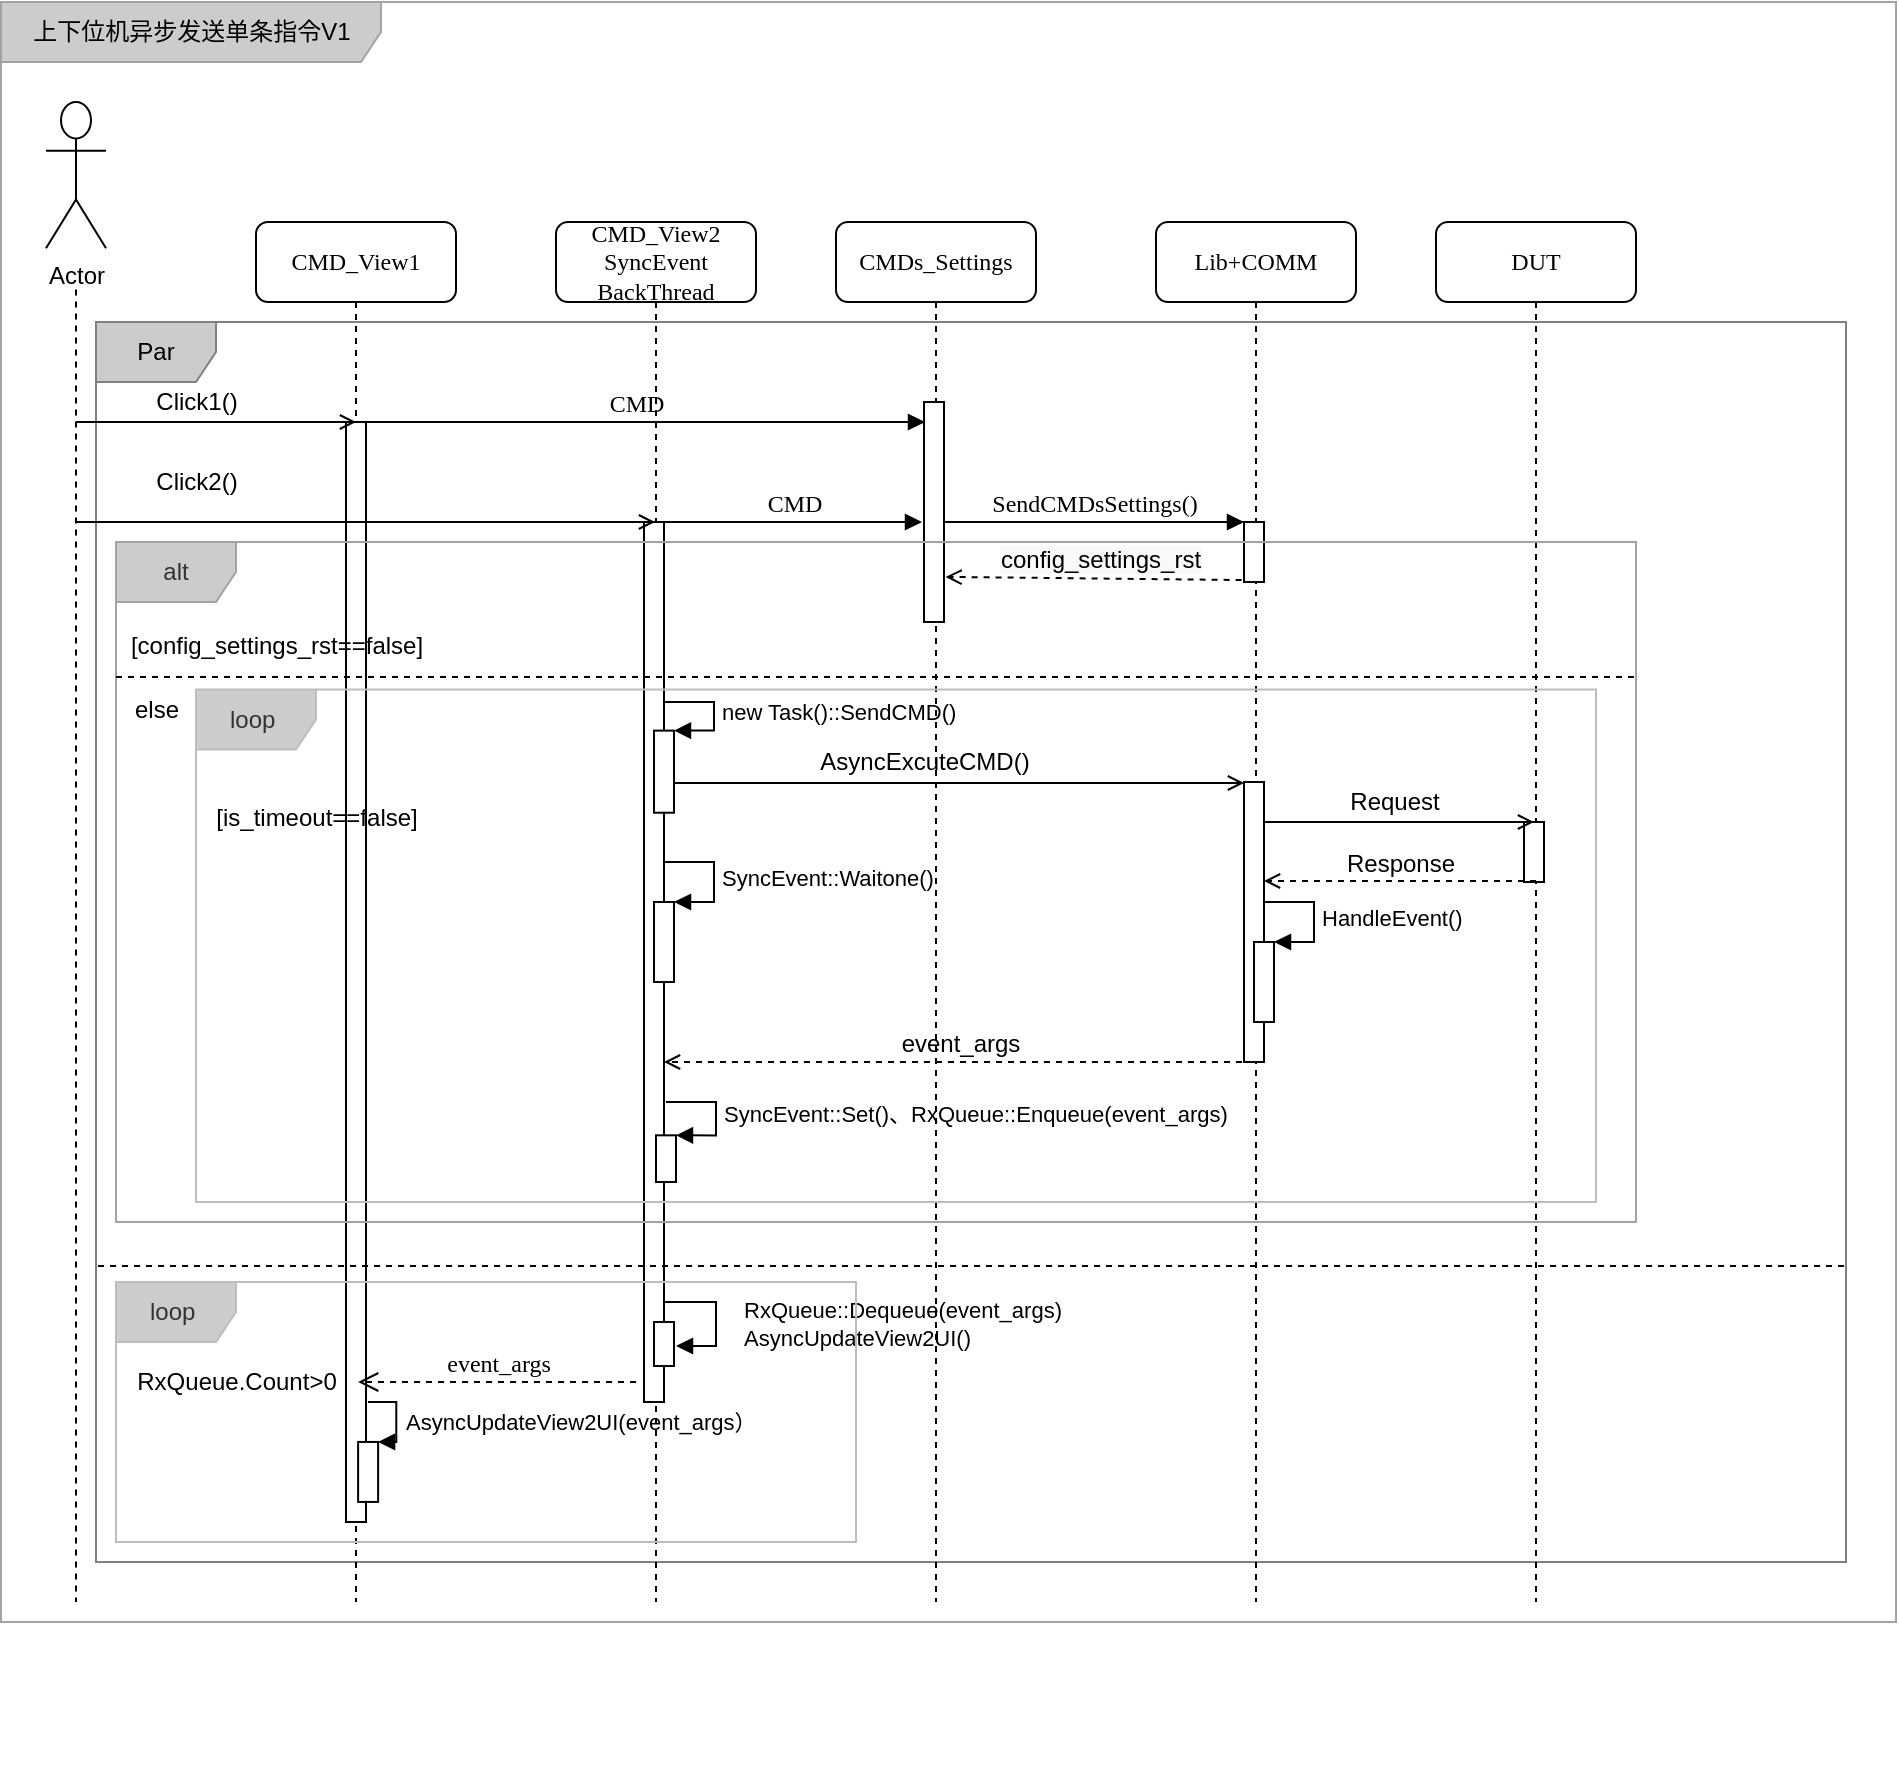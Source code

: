 <mxfile version="14.1.8" type="github" pages="2">
  <diagram name="V1" id="13e1069c-82ec-6db2-03f1-153e76fe0fe0">
    <mxGraphModel dx="1550" dy="780" grid="1" gridSize="10" guides="1" tooltips="1" connect="1" arrows="1" fold="1" page="1" pageScale="1" pageWidth="1100" pageHeight="850" background="#ffffff" math="0" shadow="0">
      <root>
        <mxCell id="0" />
        <mxCell id="1" parent="0" />
        <mxCell id="F7x9ooXwOp6gI8Cxx0m9-52" value="上下位机异步发送单条指令V1" style="shape=umlFrame;whiteSpace=wrap;html=1;strokeColor=#A3A3A3;fillColor=#CCCCCC;width=190;height=30;" vertex="1" parent="1">
          <mxGeometry x="122.5" y="10" width="947.5" height="810" as="geometry" />
        </mxCell>
        <mxCell id="F7x9ooXwOp6gI8Cxx0m9-50" value="Par" style="shape=umlFrame;whiteSpace=wrap;html=1;fillColor=#CCCCCC;strokeColor=#808080;" vertex="1" parent="1">
          <mxGeometry x="170" y="170" width="875" height="620" as="geometry" />
        </mxCell>
        <mxCell id="7baba1c4bc27f4b0-8" value="CMD_View2&lt;br&gt;SyncEvent&lt;br&gt;BackThread" style="shape=umlLifeline;perimeter=lifelinePerimeter;whiteSpace=wrap;html=1;container=1;collapsible=0;recursiveResize=0;outlineConnect=0;rounded=1;shadow=0;comic=0;labelBackgroundColor=none;strokeWidth=1;fontFamily=Verdana;fontSize=12;align=center;" parent="1" vertex="1">
          <mxGeometry x="400" y="120" width="100" height="690" as="geometry" />
        </mxCell>
        <mxCell id="7baba1c4bc27f4b0-9" value="" style="html=1;points=[];perimeter=orthogonalPerimeter;rounded=0;shadow=0;comic=0;labelBackgroundColor=none;strokeWidth=1;fontFamily=Verdana;fontSize=12;align=center;" parent="7baba1c4bc27f4b0-8" vertex="1">
          <mxGeometry x="44" y="150" width="10" height="440" as="geometry" />
        </mxCell>
        <mxCell id="2MbfEU3RP7S9F7Qg3Tcy-7" value="" style="group" vertex="1" connectable="0" parent="7baba1c4bc27f4b0-8">
          <mxGeometry x="49" y="320" width="30" height="60" as="geometry" />
        </mxCell>
        <mxCell id="2MbfEU3RP7S9F7Qg3Tcy-3" value="" style="html=1;points=[];perimeter=orthogonalPerimeter;" vertex="1" parent="2MbfEU3RP7S9F7Qg3Tcy-7">
          <mxGeometry y="20" width="10" height="40" as="geometry" />
        </mxCell>
        <mxCell id="2MbfEU3RP7S9F7Qg3Tcy-4" value="SyncEvent::Waitone()" style="edgeStyle=orthogonalEdgeStyle;html=1;align=left;spacingLeft=2;endArrow=block;rounded=0;entryX=1;entryY=0;labelBackgroundColor=none;" edge="1" parent="2MbfEU3RP7S9F7Qg3Tcy-7" target="2MbfEU3RP7S9F7Qg3Tcy-3">
          <mxGeometry relative="1" as="geometry">
            <mxPoint x="5" as="sourcePoint" />
            <Array as="points">
              <mxPoint x="30" />
            </Array>
          </mxGeometry>
        </mxCell>
        <mxCell id="F7x9ooXwOp6gI8Cxx0m9-28" value="CMD_View1" style="shape=umlLifeline;perimeter=lifelinePerimeter;whiteSpace=wrap;html=1;container=1;collapsible=0;recursiveResize=0;outlineConnect=0;rounded=1;shadow=0;comic=0;labelBackgroundColor=none;strokeWidth=1;fontFamily=Verdana;fontSize=12;align=center;" vertex="1" parent="1">
          <mxGeometry x="250" y="120" width="100" height="690" as="geometry" />
        </mxCell>
        <mxCell id="F7x9ooXwOp6gI8Cxx0m9-29" value="" style="html=1;points=[];perimeter=orthogonalPerimeter;rounded=0;shadow=0;comic=0;labelBackgroundColor=none;strokeWidth=1;fontFamily=Verdana;fontSize=12;align=center;" vertex="1" parent="F7x9ooXwOp6gI8Cxx0m9-28">
          <mxGeometry x="45" y="100" width="10" height="550" as="geometry" />
        </mxCell>
        <mxCell id="7baba1c4bc27f4b0-2" value="CMDs_Settings" style="shape=umlLifeline;perimeter=lifelinePerimeter;whiteSpace=wrap;html=1;container=1;collapsible=0;recursiveResize=0;outlineConnect=0;rounded=1;shadow=0;comic=0;labelBackgroundColor=none;strokeWidth=1;fontFamily=Verdana;fontSize=12;align=center;" parent="1" vertex="1">
          <mxGeometry x="540" y="120" width="100" height="690" as="geometry" />
        </mxCell>
        <mxCell id="7baba1c4bc27f4b0-10" value="" style="html=1;points=[];perimeter=orthogonalPerimeter;rounded=0;shadow=0;comic=0;labelBackgroundColor=none;strokeWidth=1;fontFamily=Verdana;fontSize=12;align=center;" parent="7baba1c4bc27f4b0-2" vertex="1">
          <mxGeometry x="44" y="90" width="10" height="110" as="geometry" />
        </mxCell>
        <mxCell id="7baba1c4bc27f4b0-3" value="Lib+COMM" style="shape=umlLifeline;perimeter=lifelinePerimeter;whiteSpace=wrap;html=1;container=1;collapsible=0;recursiveResize=0;outlineConnect=0;rounded=1;shadow=0;comic=0;labelBackgroundColor=none;strokeWidth=1;fontFamily=Verdana;fontSize=12;align=center;" parent="1" vertex="1">
          <mxGeometry x="700" y="120" width="100" height="690" as="geometry" />
        </mxCell>
        <mxCell id="7baba1c4bc27f4b0-13" value="" style="html=1;points=[];perimeter=orthogonalPerimeter;rounded=0;shadow=0;comic=0;labelBackgroundColor=none;strokeWidth=1;fontFamily=Verdana;fontSize=12;align=center;" parent="7baba1c4bc27f4b0-3" vertex="1">
          <mxGeometry x="44" y="150" width="10" height="30" as="geometry" />
        </mxCell>
        <mxCell id="F7x9ooXwOp6gI8Cxx0m9-3" value="" style="html=1;points=[];perimeter=orthogonalPerimeter;rounded=0;shadow=0;comic=0;labelBackgroundColor=none;strokeWidth=1;fontFamily=Verdana;fontSize=12;align=center;" vertex="1" parent="7baba1c4bc27f4b0-3">
          <mxGeometry x="44" y="280" width="10" height="140" as="geometry" />
        </mxCell>
        <mxCell id="7baba1c4bc27f4b0-4" value="DUT" style="shape=umlLifeline;perimeter=lifelinePerimeter;whiteSpace=wrap;html=1;container=1;collapsible=0;recursiveResize=0;outlineConnect=0;rounded=1;shadow=0;comic=0;labelBackgroundColor=none;strokeWidth=1;fontFamily=Verdana;fontSize=12;align=center;" parent="1" vertex="1">
          <mxGeometry x="840" y="120" width="100" height="690" as="geometry" />
        </mxCell>
        <mxCell id="7baba1c4bc27f4b0-16" value="" style="html=1;points=[];perimeter=orthogonalPerimeter;rounded=0;shadow=0;comic=0;labelBackgroundColor=none;strokeWidth=1;fontFamily=Verdana;fontSize=12;align=center;" parent="7baba1c4bc27f4b0-4" vertex="1">
          <mxGeometry x="44" y="300" width="10" height="30" as="geometry" />
        </mxCell>
        <mxCell id="7baba1c4bc27f4b0-11" value="CMD" style="html=1;verticalAlign=bottom;endArrow=block;labelBackgroundColor=none;fontFamily=Verdana;fontSize=12;edgeStyle=elbowEdgeStyle;elbow=vertical;" parent="1" source="7baba1c4bc27f4b0-9" edge="1">
          <mxGeometry relative="1" as="geometry">
            <mxPoint x="519" y="260" as="sourcePoint" />
            <mxPoint x="583" y="270" as="targetPoint" />
            <mxPoint as="offset" />
          </mxGeometry>
        </mxCell>
        <mxCell id="F7x9ooXwOp6gI8Cxx0m9-6" value="" style="endArrow=open;endFill=1;endSize=6;html=1;labelBackgroundColor=none;" edge="1" parent="1" source="F7x9ooXwOp6gI8Cxx0m9-11">
          <mxGeometry width="160" relative="1" as="geometry">
            <mxPoint x="449" y="400.5" as="sourcePoint" />
            <mxPoint x="744" y="400.5" as="targetPoint" />
            <Array as="points">
              <mxPoint x="589" y="400.5" />
            </Array>
          </mxGeometry>
        </mxCell>
        <mxCell id="F7x9ooXwOp6gI8Cxx0m9-7" value="AsyncExcuteCMD()" style="text;html=1;align=center;verticalAlign=middle;resizable=0;points=[];autosize=1;" vertex="1" parent="1">
          <mxGeometry x="524" y="380" width="120" height="20" as="geometry" />
        </mxCell>
        <mxCell id="F7x9ooXwOp6gI8Cxx0m9-31" value="CMD" style="html=1;verticalAlign=bottom;endArrow=block;labelBackgroundColor=none;fontFamily=Verdana;fontSize=12;edgeStyle=elbowEdgeStyle;elbow=vertical;" edge="1" parent="1">
          <mxGeometry relative="1" as="geometry">
            <mxPoint x="295" y="220" as="sourcePoint" />
            <mxPoint x="584.5" y="220" as="targetPoint" />
            <mxPoint as="offset" />
          </mxGeometry>
        </mxCell>
        <mxCell id="F7x9ooXwOp6gI8Cxx0m9-39" value="" style="endArrow=open;endFill=1;endSize=6;html=1;labelBackgroundColor=none;" edge="1" parent="1">
          <mxGeometry width="160" relative="1" as="geometry">
            <mxPoint x="160" y="220" as="sourcePoint" />
            <mxPoint x="300" y="220" as="targetPoint" />
          </mxGeometry>
        </mxCell>
        <mxCell id="F7x9ooXwOp6gI8Cxx0m9-40" value="Click1()" style="text;html=1;align=center;verticalAlign=middle;resizable=0;points=[];autosize=1;" vertex="1" parent="1">
          <mxGeometry x="190" y="200" width="60" height="20" as="geometry" />
        </mxCell>
        <mxCell id="F7x9ooXwOp6gI8Cxx0m9-42" value="Click2()" style="text;html=1;align=center;verticalAlign=middle;resizable=0;points=[];autosize=1;" vertex="1" parent="1">
          <mxGeometry x="190" y="240" width="60" height="20" as="geometry" />
        </mxCell>
        <mxCell id="F7x9ooXwOp6gI8Cxx0m9-41" value="" style="endArrow=open;endFill=1;endSize=6;html=1;labelBackgroundColor=none;" edge="1" parent="1" target="7baba1c4bc27f4b0-8">
          <mxGeometry width="160" relative="1" as="geometry">
            <mxPoint x="160" y="270" as="sourcePoint" />
            <mxPoint x="300" y="250" as="targetPoint" />
            <Array as="points">
              <mxPoint x="380" y="270" />
            </Array>
          </mxGeometry>
        </mxCell>
        <mxCell id="2MbfEU3RP7S9F7Qg3Tcy-8" value="" style="group" vertex="1" connectable="0" parent="1">
          <mxGeometry x="449" y="360" width="30" height="60" as="geometry" />
        </mxCell>
        <mxCell id="F7x9ooXwOp6gI8Cxx0m9-12" value="new Task()::SendCMD()" style="edgeStyle=orthogonalEdgeStyle;html=1;align=left;spacingLeft=2;endArrow=block;rounded=0;entryX=1;entryY=0;labelBackgroundColor=none;" edge="1" target="F7x9ooXwOp6gI8Cxx0m9-11" parent="2MbfEU3RP7S9F7Qg3Tcy-8">
          <mxGeometry relative="1" as="geometry">
            <mxPoint x="5" as="sourcePoint" />
            <Array as="points">
              <mxPoint x="30" />
            </Array>
          </mxGeometry>
        </mxCell>
        <mxCell id="2MbfEU3RP7S9F7Qg3Tcy-9" value="" style="group" vertex="1" connectable="0" parent="1">
          <mxGeometry x="450" y="560" width="30" height="50" as="geometry" />
        </mxCell>
        <mxCell id="2MbfEU3RP7S9F7Qg3Tcy-10" value="" style="html=1;points=[];perimeter=orthogonalPerimeter;" vertex="1" parent="2MbfEU3RP7S9F7Qg3Tcy-9">
          <mxGeometry y="16.66" width="10" height="23.34" as="geometry" />
        </mxCell>
        <mxCell id="2MbfEU3RP7S9F7Qg3Tcy-11" value="SyncEvent::Set()、RxQueue::Enqueue(event_args)" style="edgeStyle=orthogonalEdgeStyle;html=1;align=left;spacingLeft=2;endArrow=block;rounded=0;entryX=1;entryY=0;labelBackgroundColor=none;" edge="1" parent="2MbfEU3RP7S9F7Qg3Tcy-9" target="2MbfEU3RP7S9F7Qg3Tcy-10">
          <mxGeometry relative="1" as="geometry">
            <mxPoint x="5" as="sourcePoint" />
            <Array as="points">
              <mxPoint x="30" />
            </Array>
          </mxGeometry>
        </mxCell>
        <mxCell id="2MbfEU3RP7S9F7Qg3Tcy-12" value="&lt;span style=&quot;font-size: 12px&quot;&gt;event_args&lt;/span&gt;" style="html=1;verticalAlign=bottom;endArrow=open;dashed=1;endSize=6;labelBackgroundColor=none;" edge="1" parent="1" target="7baba1c4bc27f4b0-9">
          <mxGeometry relative="1" as="geometry">
            <mxPoint x="749" y="540" as="sourcePoint" />
            <mxPoint x="669" y="540" as="targetPoint" />
          </mxGeometry>
        </mxCell>
        <mxCell id="2MbfEU3RP7S9F7Qg3Tcy-40" value="" style="group" vertex="1" connectable="0" parent="1">
          <mxGeometry x="749" y="400" width="141" height="120" as="geometry" />
        </mxCell>
        <mxCell id="F7x9ooXwOp6gI8Cxx0m9-14" value="" style="endArrow=open;endFill=1;endSize=6;html=1;labelBackgroundColor=none;" edge="1" parent="2MbfEU3RP7S9F7Qg3Tcy-40">
          <mxGeometry width="160" relative="1" as="geometry">
            <mxPoint x="5" y="20" as="sourcePoint" />
            <mxPoint x="140" y="20" as="targetPoint" />
          </mxGeometry>
        </mxCell>
        <mxCell id="F7x9ooXwOp6gI8Cxx0m9-15" value="Request" style="text;html=1;align=center;verticalAlign=middle;resizable=0;points=[];autosize=1;" vertex="1" parent="2MbfEU3RP7S9F7Qg3Tcy-40">
          <mxGeometry x="40" width="60" height="20" as="geometry" />
        </mxCell>
        <mxCell id="F7x9ooXwOp6gI8Cxx0m9-23" value="" style="html=1;points=[];perimeter=orthogonalPerimeter;" vertex="1" parent="2MbfEU3RP7S9F7Qg3Tcy-40">
          <mxGeometry y="80" width="10" height="40" as="geometry" />
        </mxCell>
        <mxCell id="F7x9ooXwOp6gI8Cxx0m9-24" value="HandleEvent()" style="edgeStyle=orthogonalEdgeStyle;html=1;align=left;spacingLeft=2;endArrow=block;rounded=0;entryX=1;entryY=0;labelBackgroundColor=none;" edge="1" target="F7x9ooXwOp6gI8Cxx0m9-23" parent="2MbfEU3RP7S9F7Qg3Tcy-40">
          <mxGeometry relative="1" as="geometry">
            <mxPoint x="5" y="60" as="sourcePoint" />
            <Array as="points">
              <mxPoint x="30" y="60" />
            </Array>
          </mxGeometry>
        </mxCell>
        <mxCell id="2MbfEU3RP7S9F7Qg3Tcy-13" value="&lt;span style=&quot;font-size: 12px&quot;&gt;Response&lt;/span&gt;" style="html=1;verticalAlign=bottom;endArrow=open;dashed=1;endSize=6;labelBackgroundColor=none;" edge="1" parent="2MbfEU3RP7S9F7Qg3Tcy-40" target="F7x9ooXwOp6gI8Cxx0m9-3">
          <mxGeometry relative="1" as="geometry">
            <mxPoint x="141" y="49.5" as="sourcePoint" />
            <mxPoint x="61" y="49.5" as="targetPoint" />
          </mxGeometry>
        </mxCell>
        <mxCell id="F7x9ooXwOp6gI8Cxx0m9-9" value="" style="endArrow=open;dashed=1;endFill=0;endSize=6;html=1;labelBackgroundColor=none;exitX=-0.12;exitY=0.967;exitDx=0;exitDy=0;exitPerimeter=0;entryX=1.08;entryY=0.795;entryDx=0;entryDy=0;entryPerimeter=0;" edge="1" parent="1" source="7baba1c4bc27f4b0-13" target="7baba1c4bc27f4b0-10">
          <mxGeometry width="160" relative="1" as="geometry">
            <mxPoint x="885" y="290.27" as="sourcePoint" />
            <mxPoint x="590" y="290.27" as="targetPoint" />
          </mxGeometry>
        </mxCell>
        <mxCell id="F7x9ooXwOp6gI8Cxx0m9-10" value="&lt;span style=&quot;font-size: 12px ; background-color: rgb(248 , 249 , 250)&quot;&gt;config_settings_rst&lt;/span&gt;" style="edgeLabel;html=1;align=center;verticalAlign=middle;resizable=0;points=[];" vertex="1" connectable="0" parent="F7x9ooXwOp6gI8Cxx0m9-9">
          <mxGeometry x="-0.372" relative="1" as="geometry">
            <mxPoint x="-24.8" y="-9.32" as="offset" />
          </mxGeometry>
        </mxCell>
        <mxCell id="2MbfEU3RP7S9F7Qg3Tcy-45" value="" style="group" vertex="1" connectable="0" parent="1">
          <mxGeometry x="145" y="60" width="855" height="840" as="geometry" />
        </mxCell>
        <mxCell id="2MbfEU3RP7S9F7Qg3Tcy-63" value="" style="group" vertex="1" connectable="0" parent="2MbfEU3RP7S9F7Qg3Tcy-45">
          <mxGeometry width="30" height="750" as="geometry" />
        </mxCell>
        <mxCell id="F7x9ooXwOp6gI8Cxx0m9-36" style="rounded=0;orthogonalLoop=1;jettySize=auto;html=1;labelBackgroundColor=none;startFill=0;endArrow=none;endFill=0;endSize=6;dashed=1;" edge="1" parent="2MbfEU3RP7S9F7Qg3Tcy-63">
          <mxGeometry x="5" y="18.75" as="geometry">
            <mxPoint x="15" y="750.0" as="targetPoint" />
            <mxPoint x="15" y="93.75" as="sourcePoint" />
          </mxGeometry>
        </mxCell>
        <mxCell id="F7x9ooXwOp6gI8Cxx0m9-27" value="Actor" style="shape=umlActor;verticalLabelPosition=bottom;verticalAlign=top;html=1;" vertex="1" parent="2MbfEU3RP7S9F7Qg3Tcy-63">
          <mxGeometry width="30" height="73.125" as="geometry" />
        </mxCell>
        <mxCell id="2MbfEU3RP7S9F7Qg3Tcy-48" value="event_args" style="html=1;verticalAlign=bottom;endArrow=open;dashed=1;endSize=8;labelBackgroundColor=none;fontFamily=Verdana;fontSize=12;entryX=0.264;entryY=0.623;entryDx=0;entryDy=0;entryPerimeter=0;" edge="1" parent="1">
          <mxGeometry x="191.11" y="623.17" as="geometry">
            <mxPoint x="440" y="700" as="sourcePoint" />
            <mxPoint x="301.063" y="699.996" as="targetPoint" />
            <mxPoint as="offset" />
          </mxGeometry>
        </mxCell>
        <mxCell id="2MbfEU3RP7S9F7Qg3Tcy-55" value="" style="group" vertex="1" connectable="0" parent="1">
          <mxGeometry x="301.06" y="709.997" width="19.076" height="49.973" as="geometry" />
        </mxCell>
        <mxCell id="2MbfEU3RP7S9F7Qg3Tcy-53" value="" style="html=1;points=[];perimeter=orthogonalPerimeter;fillColor=#FFFFFF;" vertex="1" parent="2MbfEU3RP7S9F7Qg3Tcy-55">
          <mxGeometry y="19.973" width="10" height="30" as="geometry" />
        </mxCell>
        <mxCell id="2MbfEU3RP7S9F7Qg3Tcy-54" value="AsyncUpdateView2UI(event_args）" style="edgeStyle=orthogonalEdgeStyle;html=1;align=left;spacingLeft=2;endArrow=block;rounded=0;entryX=1;entryY=0;labelBackgroundColor=none;" edge="1" parent="2MbfEU3RP7S9F7Qg3Tcy-55" target="2MbfEU3RP7S9F7Qg3Tcy-53">
          <mxGeometry x="-301.06" y="-790.027" as="geometry">
            <mxPoint x="4.94" y="-0.027" as="sourcePoint" />
            <Array as="points">
              <mxPoint x="19.076" />
            </Array>
            <mxPoint x="12" as="offset" />
          </mxGeometry>
        </mxCell>
        <mxCell id="2MbfEU3RP7S9F7Qg3Tcy-58" value="" style="endArrow=none;dashed=1;html=1;labelBackgroundColor=none;fontFamily=Verdana;fontSize=12;" edge="1" parent="1">
          <mxGeometry width="50" height="50" relative="1" as="geometry">
            <mxPoint x="171" y="642" as="sourcePoint" />
            <mxPoint x="1046" y="642" as="targetPoint" />
            <Array as="points">
              <mxPoint x="540" y="642" />
            </Array>
          </mxGeometry>
        </mxCell>
        <mxCell id="7baba1c4bc27f4b0-14" value="SendCMDsSettings()" style="html=1;verticalAlign=bottom;endArrow=block;entryX=0;entryY=0;labelBackgroundColor=none;fontFamily=Verdana;fontSize=12;edgeStyle=elbowEdgeStyle;elbow=vertical;" parent="1" source="7baba1c4bc27f4b0-10" target="7baba1c4bc27f4b0-13" edge="1">
          <mxGeometry x="360" y="567.368" as="geometry">
            <mxPoint x="659" y="290.541" as="sourcePoint" />
          </mxGeometry>
        </mxCell>
        <mxCell id="F7x9ooXwOp6gI8Cxx0m9-38" value="alt" style="shape=umlFrame;whiteSpace=wrap;html=1;fontColor=#333333;strokeColor=#A3A3A3;fillColor=#CCCCCC;" vertex="1" parent="1">
          <mxGeometry x="180" y="280" width="760" height="340" as="geometry" />
        </mxCell>
        <mxCell id="F7x9ooXwOp6gI8Cxx0m9-34" value="loop&amp;nbsp;" style="shape=umlFrame;whiteSpace=wrap;html=1;fontColor=#333333;strokeColor=#BDBDBD;fillColor=#CCCCCC;" vertex="1" parent="1">
          <mxGeometry x="220" y="353.78" width="700" height="256.22" as="geometry" />
        </mxCell>
        <mxCell id="F7x9ooXwOp6gI8Cxx0m9-46" value="" style="endArrow=none;dashed=1;html=1;labelBackgroundColor=none;" edge="1" parent="1">
          <mxGeometry x="180" y="280" width="50" height="50" as="geometry">
            <mxPoint x="180" y="347.459" as="sourcePoint" />
            <mxPoint x="940" y="347.459" as="targetPoint" />
          </mxGeometry>
        </mxCell>
        <mxCell id="F7x9ooXwOp6gI8Cxx0m9-47" value="else" style="text;html=1;align=center;verticalAlign=middle;resizable=0;points=[];autosize=1;" vertex="1" parent="1">
          <mxGeometry x="180" y="353.784" width="40" height="20" as="geometry" />
        </mxCell>
        <mxCell id="F7x9ooXwOp6gI8Cxx0m9-45" value="[config_settings_rst==false]" style="text;html=1;align=center;verticalAlign=middle;resizable=0;points=[];autosize=1;" vertex="1" parent="1">
          <mxGeometry x="180" y="322.162" width="160" height="20" as="geometry" />
        </mxCell>
        <mxCell id="F7x9ooXwOp6gI8Cxx0m9-48" value="[is_timeout==false]" style="text;html=1;align=center;verticalAlign=middle;resizable=0;points=[];autosize=1;" vertex="1" parent="1">
          <mxGeometry x="220" y="408.289" width="120" height="20" as="geometry" />
        </mxCell>
        <mxCell id="F7x9ooXwOp6gI8Cxx0m9-11" value="" style="html=1;points=[];perimeter=orthogonalPerimeter;" vertex="1" parent="1">
          <mxGeometry x="449" y="374.308" width="10" height="41.053" as="geometry" />
        </mxCell>
        <mxCell id="F7x9ooXwOp6gI8Cxx0m9-44" value="RxQueue::Dequeue(event_args)&lt;br&gt;AsyncUpdateView2UI()" style="edgeStyle=orthogonalEdgeStyle;html=1;align=left;spacingLeft=2;endArrow=block;rounded=0;labelBackgroundColor=none;" edge="1" parent="1">
          <mxGeometry as="geometry">
            <mxPoint x="454" y="683" as="sourcePoint" />
            <Array as="points">
              <mxPoint x="454" y="660" />
              <mxPoint x="480" y="660" />
              <mxPoint x="480" y="682" />
            </Array>
            <mxPoint x="460" y="682" as="targetPoint" />
            <mxPoint x="33" y="-12" as="offset" />
          </mxGeometry>
        </mxCell>
        <mxCell id="F7x9ooXwOp6gI8Cxx0m9-43" value="" style="html=1;points=[];perimeter=orthogonalPerimeter;fillColor=#FFFFFF;" vertex="1" parent="1">
          <mxGeometry x="449" y="670" width="10" height="22" as="geometry" />
        </mxCell>
        <mxCell id="2MbfEU3RP7S9F7Qg3Tcy-62" value="" style="group" vertex="1" connectable="0" parent="1">
          <mxGeometry x="180" y="650" width="370" height="130" as="geometry" />
        </mxCell>
        <mxCell id="2MbfEU3RP7S9F7Qg3Tcy-14" value="loop&amp;nbsp;" style="shape=umlFrame;whiteSpace=wrap;html=1;fontColor=#333333;strokeColor=#BDBDBD;fillColor=#CCCCCC;" vertex="1" parent="2MbfEU3RP7S9F7Qg3Tcy-62">
          <mxGeometry width="370" height="130" as="geometry" />
        </mxCell>
        <mxCell id="2MbfEU3RP7S9F7Qg3Tcy-15" value="RxQueue.Count&amp;gt;0" style="text;html=1;align=center;verticalAlign=middle;resizable=0;points=[];autosize=1;" vertex="1" parent="2MbfEU3RP7S9F7Qg3Tcy-62">
          <mxGeometry y="40.001" width="120" height="20" as="geometry" />
        </mxCell>
      </root>
    </mxGraphModel>
  </diagram>
  <diagram id="N2ZaF2dwkyEaCZC2ohw9" name="V2">
    <mxGraphModel dx="1550" dy="836" grid="1" gridSize="10" guides="1" tooltips="1" connect="1" arrows="1" fold="1" page="1" pageScale="1" pageWidth="827" pageHeight="1169" math="0" shadow="0">
      <root>
        <mxCell id="yun4vH86ktFeppTZLk79-0" />
        <mxCell id="yun4vH86ktFeppTZLk79-1" parent="yun4vH86ktFeppTZLk79-0" />
        <mxCell id="tJDsDjUphnCVwpfPj4sW-0" value="上下位机异步发送多条指令V2" style="shape=umlFrame;whiteSpace=wrap;html=1;strokeColor=#A3A3A3;fillColor=#CCCCCC;width=190;height=30;" vertex="1" parent="yun4vH86ktFeppTZLk79-1">
          <mxGeometry x="90" y="30" width="900" height="690" as="geometry" />
        </mxCell>
        <mxCell id="tJDsDjUphnCVwpfPj4sW-1" value="Par" style="shape=umlFrame;whiteSpace=wrap;html=1;strokeColor=#A3A3A3;fillColor=#CCCCCC;" vertex="1" parent="yun4vH86ktFeppTZLk79-1">
          <mxGeometry x="219" y="580" width="401" height="90" as="geometry" />
        </mxCell>
        <mxCell id="tJDsDjUphnCVwpfPj4sW-2" value="alt" style="shape=umlFrame;whiteSpace=wrap;html=1;fontColor=#333333;strokeColor=#A3A3A3;fillColor=#CCCCCC;" vertex="1" parent="yun4vH86ktFeppTZLk79-1">
          <mxGeometry x="190" y="260" width="760" height="310" as="geometry" />
        </mxCell>
        <mxCell id="tJDsDjUphnCVwpfPj4sW-3" value="loop&amp;nbsp;" style="shape=umlFrame;whiteSpace=wrap;html=1;fontColor=#333333;strokeColor=#BDBDBD;fillColor=#CCCCCC;" vertex="1" parent="yun4vH86ktFeppTZLk79-1">
          <mxGeometry x="200" y="350" width="720" height="210" as="geometry" />
        </mxCell>
        <mxCell id="tJDsDjUphnCVwpfPj4sW-4" value="CMDs_Settings" style="shape=umlLifeline;perimeter=lifelinePerimeter;whiteSpace=wrap;html=1;container=1;collapsible=0;recursiveResize=0;outlineConnect=0;rounded=1;shadow=0;comic=0;labelBackgroundColor=none;strokeWidth=1;fontFamily=Verdana;fontSize=12;align=center;" vertex="1" parent="yun4vH86ktFeppTZLk79-1">
          <mxGeometry x="540" y="120" width="100" height="560" as="geometry" />
        </mxCell>
        <mxCell id="tJDsDjUphnCVwpfPj4sW-5" value="" style="html=1;points=[];perimeter=orthogonalPerimeter;rounded=0;shadow=0;comic=0;labelBackgroundColor=none;strokeWidth=1;fontFamily=Verdana;fontSize=12;align=center;" vertex="1" parent="tJDsDjUphnCVwpfPj4sW-4">
          <mxGeometry x="44" y="90" width="10" height="70" as="geometry" />
        </mxCell>
        <mxCell id="tJDsDjUphnCVwpfPj4sW-6" value="return event_args" style="text;html=1;align=center;verticalAlign=middle;resizable=0;points=[];autosize=1;" vertex="1" parent="tJDsDjUphnCVwpfPj4sW-4">
          <mxGeometry x="-11" y="397" width="110" height="20" as="geometry" />
        </mxCell>
        <mxCell id="tJDsDjUphnCVwpfPj4sW-7" value="Lib+COMM" style="shape=umlLifeline;perimeter=lifelinePerimeter;whiteSpace=wrap;html=1;container=1;collapsible=0;recursiveResize=0;outlineConnect=0;rounded=1;shadow=0;comic=0;labelBackgroundColor=none;strokeWidth=1;fontFamily=Verdana;fontSize=12;align=center;" vertex="1" parent="yun4vH86ktFeppTZLk79-1">
          <mxGeometry x="700" y="120" width="100" height="560" as="geometry" />
        </mxCell>
        <mxCell id="tJDsDjUphnCVwpfPj4sW-8" value="" style="html=1;points=[];perimeter=orthogonalPerimeter;rounded=0;shadow=0;comic=0;labelBackgroundColor=none;strokeWidth=1;fontFamily=Verdana;fontSize=12;align=center;" vertex="1" parent="tJDsDjUphnCVwpfPj4sW-7">
          <mxGeometry x="44" y="150" width="10" height="30" as="geometry" />
        </mxCell>
        <mxCell id="tJDsDjUphnCVwpfPj4sW-9" value="" style="html=1;points=[];perimeter=orthogonalPerimeter;rounded=0;shadow=0;comic=0;labelBackgroundColor=none;strokeWidth=1;fontFamily=Verdana;fontSize=12;align=center;" vertex="1" parent="tJDsDjUphnCVwpfPj4sW-7">
          <mxGeometry x="44" y="280" width="10" height="140" as="geometry" />
        </mxCell>
        <mxCell id="tJDsDjUphnCVwpfPj4sW-10" value="DUT" style="shape=umlLifeline;perimeter=lifelinePerimeter;whiteSpace=wrap;html=1;container=1;collapsible=0;recursiveResize=0;outlineConnect=0;rounded=1;shadow=0;comic=0;labelBackgroundColor=none;strokeWidth=1;fontFamily=Verdana;fontSize=12;align=center;" vertex="1" parent="yun4vH86ktFeppTZLk79-1">
          <mxGeometry x="840" y="120" width="100" height="560" as="geometry" />
        </mxCell>
        <mxCell id="tJDsDjUphnCVwpfPj4sW-11" value="" style="html=1;points=[];perimeter=orthogonalPerimeter;rounded=0;shadow=0;comic=0;labelBackgroundColor=none;strokeWidth=1;fontFamily=Verdana;fontSize=12;align=center;" vertex="1" parent="tJDsDjUphnCVwpfPj4sW-10">
          <mxGeometry x="44" y="300" width="10" height="30" as="geometry" />
        </mxCell>
        <mxCell id="tJDsDjUphnCVwpfPj4sW-12" value="CMD_View2" style="shape=umlLifeline;perimeter=lifelinePerimeter;whiteSpace=wrap;html=1;container=1;collapsible=0;recursiveResize=0;outlineConnect=0;rounded=1;shadow=0;comic=0;labelBackgroundColor=none;strokeWidth=1;fontFamily=Verdana;fontSize=12;align=center;" vertex="1" parent="yun4vH86ktFeppTZLk79-1">
          <mxGeometry x="400" y="120" width="100" height="560" as="geometry" />
        </mxCell>
        <mxCell id="tJDsDjUphnCVwpfPj4sW-13" value="" style="html=1;points=[];perimeter=orthogonalPerimeter;rounded=0;shadow=0;comic=0;labelBackgroundColor=none;strokeWidth=1;fontFamily=Verdana;fontSize=12;align=center;" vertex="1" parent="tJDsDjUphnCVwpfPj4sW-12">
          <mxGeometry x="44" y="130" width="10" height="410" as="geometry" />
        </mxCell>
        <mxCell id="tJDsDjUphnCVwpfPj4sW-14" value="CMD" style="html=1;verticalAlign=bottom;endArrow=block;entryX=-0.12;entryY=0.574;labelBackgroundColor=none;fontFamily=Verdana;fontSize=12;edgeStyle=elbowEdgeStyle;elbow=vertical;entryDx=0;entryDy=0;entryPerimeter=0;" edge="1" parent="yun4vH86ktFeppTZLk79-1" source="tJDsDjUphnCVwpfPj4sW-13" target="tJDsDjUphnCVwpfPj4sW-5">
          <mxGeometry relative="1" as="geometry">
            <mxPoint x="519" y="260" as="sourcePoint" />
            <mxPoint as="offset" />
          </mxGeometry>
        </mxCell>
        <mxCell id="tJDsDjUphnCVwpfPj4sW-15" value="SendCMDsSettings()" style="html=1;verticalAlign=bottom;endArrow=block;entryX=0;entryY=0;labelBackgroundColor=none;fontFamily=Verdana;fontSize=12;edgeStyle=elbowEdgeStyle;elbow=vertical;" edge="1" parent="yun4vH86ktFeppTZLk79-1" source="tJDsDjUphnCVwpfPj4sW-5" target="tJDsDjUphnCVwpfPj4sW-8">
          <mxGeometry relative="1" as="geometry">
            <mxPoint x="669" y="270" as="sourcePoint" />
          </mxGeometry>
        </mxCell>
        <mxCell id="tJDsDjUphnCVwpfPj4sW-16" value="" style="endArrow=open;endFill=1;endSize=6;html=1;labelBackgroundColor=none;" edge="1" parent="yun4vH86ktFeppTZLk79-1">
          <mxGeometry width="160" relative="1" as="geometry">
            <mxPoint x="449" y="400.5" as="sourcePoint" />
            <mxPoint x="744" y="400.5" as="targetPoint" />
            <Array as="points">
              <mxPoint x="589" y="400.5" />
            </Array>
          </mxGeometry>
        </mxCell>
        <mxCell id="tJDsDjUphnCVwpfPj4sW-17" value="AsyncExcuteCMD()" style="text;html=1;align=center;verticalAlign=middle;resizable=0;points=[];autosize=1;" vertex="1" parent="yun4vH86ktFeppTZLk79-1">
          <mxGeometry x="524" y="380" width="120" height="20" as="geometry" />
        </mxCell>
        <mxCell id="tJDsDjUphnCVwpfPj4sW-18" value="" style="endArrow=open;dashed=1;endFill=0;endSize=6;html=1;labelBackgroundColor=none;" edge="1" parent="yun4vH86ktFeppTZLk79-1">
          <mxGeometry width="160" relative="1" as="geometry">
            <mxPoint x="749" y="300" as="sourcePoint" />
            <mxPoint x="454" y="300" as="targetPoint" />
          </mxGeometry>
        </mxCell>
        <mxCell id="tJDsDjUphnCVwpfPj4sW-19" value="return&amp;nbsp;&lt;span style=&quot;font-size: 12px ; background-color: rgb(248 , 249 , 250)&quot;&gt;config_settings_rst&lt;/span&gt;" style="edgeLabel;html=1;align=center;verticalAlign=middle;resizable=0;points=[];" vertex="1" connectable="0" parent="tJDsDjUphnCVwpfPj4sW-18">
          <mxGeometry x="-0.372" relative="1" as="geometry">
            <mxPoint x="-67" y="-10" as="offset" />
          </mxGeometry>
        </mxCell>
        <mxCell id="tJDsDjUphnCVwpfPj4sW-20" value="" style="html=1;points=[];perimeter=orthogonalPerimeter;" vertex="1" parent="yun4vH86ktFeppTZLk79-1">
          <mxGeometry x="449" y="380" width="10" height="40" as="geometry" />
        </mxCell>
        <mxCell id="tJDsDjUphnCVwpfPj4sW-21" value="SendCMD()" style="edgeStyle=orthogonalEdgeStyle;html=1;align=left;spacingLeft=2;endArrow=block;rounded=0;entryX=1;entryY=0;labelBackgroundColor=none;" edge="1" parent="yun4vH86ktFeppTZLk79-1" target="tJDsDjUphnCVwpfPj4sW-20">
          <mxGeometry relative="1" as="geometry">
            <mxPoint x="454" y="360" as="sourcePoint" />
            <Array as="points">
              <mxPoint x="479" y="360" />
            </Array>
          </mxGeometry>
        </mxCell>
        <mxCell id="tJDsDjUphnCVwpfPj4sW-22" value="" style="endArrow=open;endFill=1;endSize=6;html=1;labelBackgroundColor=none;" edge="1" parent="yun4vH86ktFeppTZLk79-1">
          <mxGeometry width="160" relative="1" as="geometry">
            <mxPoint x="754" y="420" as="sourcePoint" />
            <mxPoint x="889" y="420" as="targetPoint" />
          </mxGeometry>
        </mxCell>
        <mxCell id="tJDsDjUphnCVwpfPj4sW-23" value="Request" style="text;html=1;align=center;verticalAlign=middle;resizable=0;points=[];autosize=1;" vertex="1" parent="yun4vH86ktFeppTZLk79-1">
          <mxGeometry x="789" y="400" width="60" height="20" as="geometry" />
        </mxCell>
        <mxCell id="tJDsDjUphnCVwpfPj4sW-24" value="" style="endArrow=block;dashed=1;endFill=0;endSize=12;html=1;labelBackgroundColor=none;" edge="1" parent="yun4vH86ktFeppTZLk79-1">
          <mxGeometry width="160" relative="1" as="geometry">
            <mxPoint x="884" y="449.5" as="sourcePoint" />
            <mxPoint x="754" y="449.5" as="targetPoint" />
          </mxGeometry>
        </mxCell>
        <mxCell id="tJDsDjUphnCVwpfPj4sW-25" value="Response" style="text;html=1;align=center;verticalAlign=middle;resizable=0;points=[];autosize=1;" vertex="1" parent="yun4vH86ktFeppTZLk79-1">
          <mxGeometry x="790" y="430" width="70" height="20" as="geometry" />
        </mxCell>
        <mxCell id="tJDsDjUphnCVwpfPj4sW-26" value="" style="html=1;points=[];perimeter=orthogonalPerimeter;" vertex="1" parent="yun4vH86ktFeppTZLk79-1">
          <mxGeometry x="749" y="480" width="10" height="40" as="geometry" />
        </mxCell>
        <mxCell id="tJDsDjUphnCVwpfPj4sW-27" value="HandleEvent()" style="edgeStyle=orthogonalEdgeStyle;html=1;align=left;spacingLeft=2;endArrow=block;rounded=0;entryX=1;entryY=0;labelBackgroundColor=none;" edge="1" parent="yun4vH86ktFeppTZLk79-1" target="tJDsDjUphnCVwpfPj4sW-26">
          <mxGeometry relative="1" as="geometry">
            <mxPoint x="754" y="460" as="sourcePoint" />
            <Array as="points">
              <mxPoint x="779" y="460" />
            </Array>
          </mxGeometry>
        </mxCell>
        <mxCell id="tJDsDjUphnCVwpfPj4sW-28" value="" style="endArrow=block;dashed=1;endFill=0;endSize=12;html=1;labelBackgroundColor=none;entryX=0.5;entryY=0.523;entryDx=0;entryDy=0;entryPerimeter=0;" edge="1" parent="yun4vH86ktFeppTZLk79-1">
          <mxGeometry width="160" relative="1" as="geometry">
            <mxPoint x="749" y="540" as="sourcePoint" />
            <mxPoint x="454" y="540.12" as="targetPoint" />
          </mxGeometry>
        </mxCell>
        <mxCell id="tJDsDjUphnCVwpfPj4sW-29" style="rounded=0;orthogonalLoop=1;jettySize=auto;html=1;exitX=0;exitY=1;exitDx=0;exitDy=0;exitPerimeter=0;labelBackgroundColor=none;startFill=0;endArrow=none;endFill=0;endSize=6;dashed=1;" edge="1" parent="yun4vH86ktFeppTZLk79-1">
          <mxGeometry relative="1" as="geometry">
            <mxPoint x="160" y="680" as="targetPoint" />
            <mxPoint x="160" y="160" as="sourcePoint" />
          </mxGeometry>
        </mxCell>
        <mxCell id="tJDsDjUphnCVwpfPj4sW-30" value="Actor" style="shape=umlActor;verticalLabelPosition=bottom;verticalAlign=top;html=1;" vertex="1" parent="yun4vH86ktFeppTZLk79-1">
          <mxGeometry x="150" y="80" width="30" height="60" as="geometry" />
        </mxCell>
        <mxCell id="tJDsDjUphnCVwpfPj4sW-31" value="CMD_View1" style="shape=umlLifeline;perimeter=lifelinePerimeter;whiteSpace=wrap;html=1;container=1;collapsible=0;recursiveResize=0;outlineConnect=0;rounded=1;shadow=0;comic=0;labelBackgroundColor=none;strokeWidth=1;fontFamily=Verdana;fontSize=12;align=center;" vertex="1" parent="yun4vH86ktFeppTZLk79-1">
          <mxGeometry x="250" y="120" width="100" height="570" as="geometry" />
        </mxCell>
        <mxCell id="tJDsDjUphnCVwpfPj4sW-32" value="" style="html=1;points=[];perimeter=orthogonalPerimeter;rounded=0;shadow=0;comic=0;labelBackgroundColor=none;strokeWidth=1;fontFamily=Verdana;fontSize=12;align=center;" vertex="1" parent="tJDsDjUphnCVwpfPj4sW-31">
          <mxGeometry x="45" y="100" width="10" height="440" as="geometry" />
        </mxCell>
        <mxCell id="tJDsDjUphnCVwpfPj4sW-33" value="CMD" style="html=1;verticalAlign=bottom;endArrow=block;labelBackgroundColor=none;fontFamily=Verdana;fontSize=12;edgeStyle=elbowEdgeStyle;elbow=vertical;" edge="1" parent="yun4vH86ktFeppTZLk79-1">
          <mxGeometry relative="1" as="geometry">
            <mxPoint x="295" y="220" as="sourcePoint" />
            <mxPoint x="584.5" y="220" as="targetPoint" />
            <mxPoint as="offset" />
          </mxGeometry>
        </mxCell>
        <mxCell id="tJDsDjUphnCVwpfPj4sW-34" value="" style="endArrow=block;dashed=1;endFill=0;endSize=12;html=1;labelBackgroundColor=none;" edge="1" parent="yun4vH86ktFeppTZLk79-1">
          <mxGeometry width="160" relative="1" as="geometry">
            <mxPoint x="442" y="586" as="sourcePoint" />
            <mxPoint x="302" y="586" as="targetPoint" />
          </mxGeometry>
        </mxCell>
        <mxCell id="tJDsDjUphnCVwpfPj4sW-35" value="" style="endArrow=open;endFill=1;endSize=6;html=1;labelBackgroundColor=none;" edge="1" parent="yun4vH86ktFeppTZLk79-1">
          <mxGeometry width="160" relative="1" as="geometry">
            <mxPoint x="160" y="220" as="sourcePoint" />
            <mxPoint x="300" y="220" as="targetPoint" />
          </mxGeometry>
        </mxCell>
        <mxCell id="tJDsDjUphnCVwpfPj4sW-36" value="Click1()" style="text;html=1;align=center;verticalAlign=middle;resizable=0;points=[];autosize=1;" vertex="1" parent="yun4vH86ktFeppTZLk79-1">
          <mxGeometry x="190" y="200" width="60" height="20" as="geometry" />
        </mxCell>
        <mxCell id="tJDsDjUphnCVwpfPj4sW-37" value="Click2()" style="text;html=1;align=center;verticalAlign=middle;resizable=0;points=[];autosize=1;" vertex="1" parent="yun4vH86ktFeppTZLk79-1">
          <mxGeometry x="190" y="230" width="60" height="20" as="geometry" />
        </mxCell>
        <mxCell id="tJDsDjUphnCVwpfPj4sW-38" value="" style="endArrow=open;endFill=1;endSize=6;html=1;labelBackgroundColor=none;" edge="1" parent="yun4vH86ktFeppTZLk79-1" target="tJDsDjUphnCVwpfPj4sW-12">
          <mxGeometry width="160" relative="1" as="geometry">
            <mxPoint x="160" y="250" as="sourcePoint" />
            <mxPoint x="300" y="250" as="targetPoint" />
          </mxGeometry>
        </mxCell>
        <mxCell id="tJDsDjUphnCVwpfPj4sW-39" value="" style="html=1;points=[];perimeter=orthogonalPerimeter;fillColor=#FFFFFF;" vertex="1" parent="yun4vH86ktFeppTZLk79-1">
          <mxGeometry x="449" y="605" width="10" height="40" as="geometry" />
        </mxCell>
        <mxCell id="tJDsDjUphnCVwpfPj4sW-40" value="AsyncUpdateView2UI()" style="edgeStyle=orthogonalEdgeStyle;html=1;align=left;spacingLeft=2;endArrow=block;rounded=0;entryX=1;entryY=0;labelBackgroundColor=none;" edge="1" parent="yun4vH86ktFeppTZLk79-1" target="tJDsDjUphnCVwpfPj4sW-39">
          <mxGeometry relative="1" as="geometry">
            <mxPoint x="454" y="585" as="sourcePoint" />
            <Array as="points">
              <mxPoint x="479" y="585" />
            </Array>
          </mxGeometry>
        </mxCell>
        <mxCell id="tJDsDjUphnCVwpfPj4sW-41" value="[config_settings_rst==false]" style="text;html=1;align=center;verticalAlign=middle;resizable=0;points=[];autosize=1;" vertex="1" parent="yun4vH86ktFeppTZLk79-1">
          <mxGeometry x="190" y="300" width="160" height="20" as="geometry" />
        </mxCell>
        <mxCell id="tJDsDjUphnCVwpfPj4sW-42" value="" style="endArrow=none;dashed=1;html=1;labelBackgroundColor=none;" edge="1" parent="yun4vH86ktFeppTZLk79-1">
          <mxGeometry width="50" height="50" relative="1" as="geometry">
            <mxPoint x="190" y="324" as="sourcePoint" />
            <mxPoint x="950" y="324" as="targetPoint" />
          </mxGeometry>
        </mxCell>
        <mxCell id="tJDsDjUphnCVwpfPj4sW-43" value="else" style="text;html=1;align=center;verticalAlign=middle;resizable=0;points=[];autosize=1;" vertex="1" parent="yun4vH86ktFeppTZLk79-1">
          <mxGeometry x="190" y="330" width="40" height="20" as="geometry" />
        </mxCell>
        <mxCell id="tJDsDjUphnCVwpfPj4sW-44" value="[is_timeout==false]" style="text;html=1;align=center;verticalAlign=middle;resizable=0;points=[];autosize=1;" vertex="1" parent="yun4vH86ktFeppTZLk79-1">
          <mxGeometry x="195" y="380" width="120" height="20" as="geometry" />
        </mxCell>
        <mxCell id="tJDsDjUphnCVwpfPj4sW-45" value="&lt;span style=&quot;font-size: 11px ; text-align: left&quot;&gt;AsyncUpdateView1UI()&lt;/span&gt;" style="text;html=1;align=center;verticalAlign=middle;resizable=0;points=[];autosize=1;" vertex="1" parent="yun4vH86ktFeppTZLk79-1">
          <mxGeometry x="298" y="590" width="140" height="20" as="geometry" />
        </mxCell>
        <mxCell id="tJDsDjUphnCVwpfPj4sW-46" value="" style="endArrow=none;dashed=1;html=1;labelBackgroundColor=none;exitX=0.546;exitY=1.029;exitDx=0;exitDy=0;exitPerimeter=0;" edge="1" parent="yun4vH86ktFeppTZLk79-1">
          <mxGeometry width="50" height="50" relative="1" as="geometry">
            <mxPoint x="434" y="670" as="sourcePoint" />
            <mxPoint x="434" y="590" as="targetPoint" />
          </mxGeometry>
        </mxCell>
      </root>
    </mxGraphModel>
  </diagram>
</mxfile>
